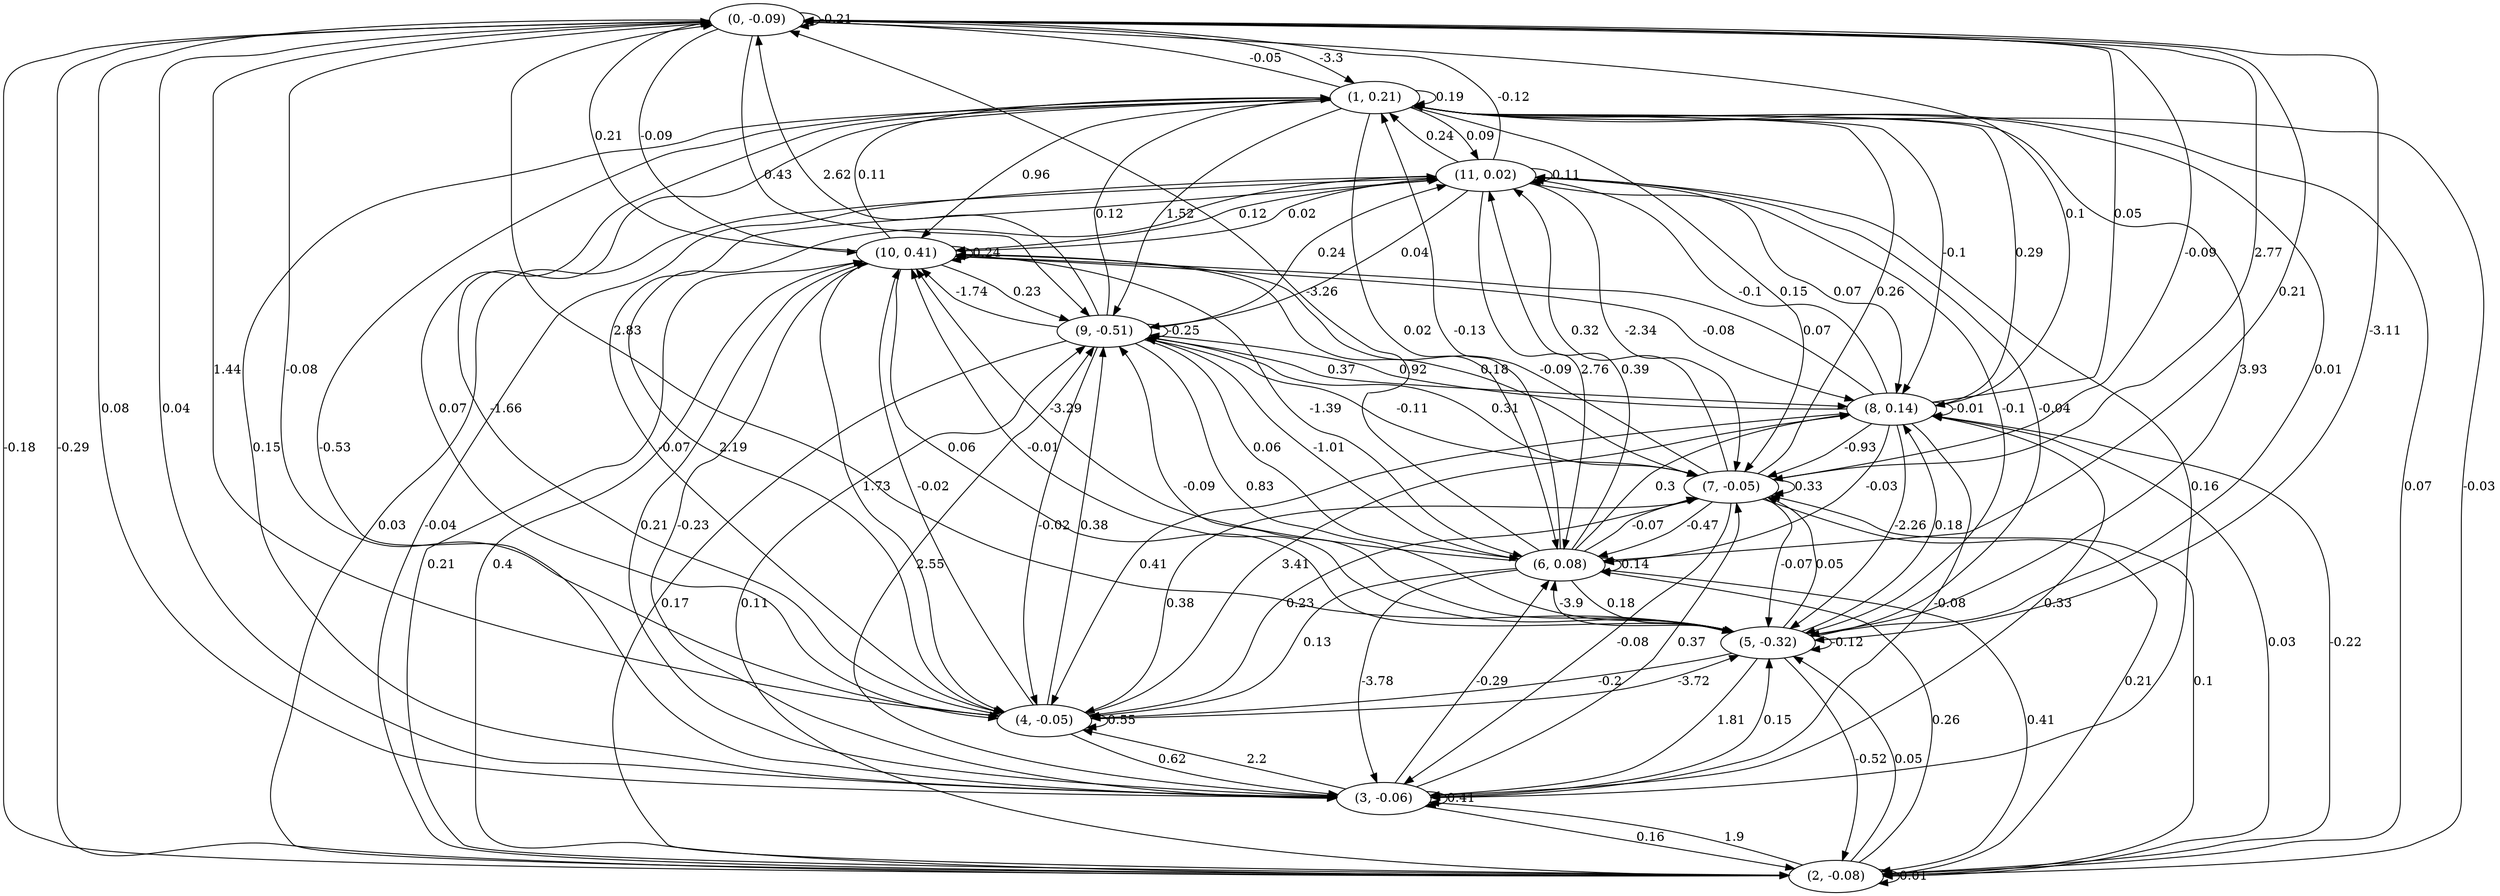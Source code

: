 digraph {
    0 [ label = "(0, -0.09)" ]
    1 [ label = "(1, 0.21)" ]
    2 [ label = "(2, -0.08)" ]
    3 [ label = "(3, -0.06)" ]
    4 [ label = "(4, -0.05)" ]
    5 [ label = "(5, -0.32)" ]
    6 [ label = "(6, 0.08)" ]
    7 [ label = "(7, -0.05)" ]
    8 [ label = "(8, 0.14)" ]
    9 [ label = "(9, -0.51)" ]
    10 [ label = "(10, 0.41)" ]
    11 [ label = "(11, 0.02)" ]
    0 -> 0 [ label = "-0.21" ]
    1 -> 1 [ label = "0.19" ]
    2 -> 2 [ label = "0.01" ]
    3 -> 3 [ label = "0.41" ]
    4 -> 4 [ label = "0.55" ]
    5 -> 5 [ label = "-0.12" ]
    6 -> 6 [ label = "0.14" ]
    7 -> 7 [ label = "0.33" ]
    8 -> 8 [ label = "-0.01" ]
    9 -> 9 [ label = "-0.25" ]
    10 -> 10 [ label = "0.24" ]
    11 -> 11 [ label = "0.11" ]
    1 -> 0 [ label = "-0.05" ]
    2 -> 0 [ label = "-0.29" ]
    3 -> 0 [ label = "0.04" ]
    4 -> 0 [ label = "-0.08" ]
    5 -> 0 [ label = "2.83" ]
    6 -> 0 [ label = "-3.26" ]
    7 -> 0 [ label = "2.77" ]
    8 -> 0 [ label = "0.05" ]
    9 -> 0 [ label = "2.62" ]
    10 -> 0 [ label = "0.21" ]
    11 -> 0 [ label = "-0.12" ]
    0 -> 1 [ label = "-3.3" ]
    2 -> 1 [ label = "-0.03" ]
    3 -> 1 [ label = "-0.53" ]
    4 -> 1 [ label = "-1.66" ]
    5 -> 1 [ label = "0.01" ]
    6 -> 1 [ label = "-0.13" ]
    7 -> 1 [ label = "0.26" ]
    8 -> 1 [ label = "0.29" ]
    9 -> 1 [ label = "0.12" ]
    10 -> 1 [ label = "0.11" ]
    11 -> 1 [ label = "0.24" ]
    0 -> 2 [ label = "-0.18" ]
    1 -> 2 [ label = "0.07" ]
    3 -> 2 [ label = "0.16" ]
    5 -> 2 [ label = "-0.52" ]
    6 -> 2 [ label = "0.41" ]
    7 -> 2 [ label = "0.21" ]
    8 -> 2 [ label = "0.03" ]
    9 -> 2 [ label = "0.17" ]
    10 -> 2 [ label = "0.21" ]
    11 -> 2 [ label = "0.03" ]
    0 -> 3 [ label = "0.08" ]
    1 -> 3 [ label = "0.15" ]
    2 -> 3 [ label = "1.9" ]
    4 -> 3 [ label = "0.62" ]
    5 -> 3 [ label = "1.81" ]
    6 -> 3 [ label = "-3.78" ]
    7 -> 3 [ label = "-0.08" ]
    8 -> 3 [ label = "-0.08" ]
    10 -> 3 [ label = "-0.23" ]
    0 -> 4 [ label = "1.44" ]
    1 -> 4 [ label = "0.07" ]
    3 -> 4 [ label = "2.2" ]
    5 -> 4 [ label = "-0.2" ]
    6 -> 4 [ label = "0.13" ]
    7 -> 4 [ label = "0.38" ]
    8 -> 4 [ label = "0.41" ]
    9 -> 4 [ label = "-0.02" ]
    10 -> 4 [ label = "1.73" ]
    11 -> 4 [ label = "2.19" ]
    0 -> 5 [ label = "-3.11" ]
    1 -> 5 [ label = "3.93" ]
    2 -> 5 [ label = "0.05" ]
    3 -> 5 [ label = "0.15" ]
    4 -> 5 [ label = "-3.72" ]
    6 -> 5 [ label = "0.18" ]
    7 -> 5 [ label = "-0.07" ]
    8 -> 5 [ label = "-2.26" ]
    9 -> 5 [ label = "0.83" ]
    10 -> 5 [ label = "0.06" ]
    11 -> 5 [ label = "-0.1" ]
    0 -> 6 [ label = "0.21" ]
    1 -> 6 [ label = "0.02" ]
    2 -> 6 [ label = "0.26" ]
    3 -> 6 [ label = "-0.29" ]
    5 -> 6 [ label = "-3.9" ]
    7 -> 6 [ label = "-0.47" ]
    8 -> 6 [ label = "-0.03" ]
    9 -> 6 [ label = "0.06" ]
    10 -> 6 [ label = "-1.39" ]
    11 -> 6 [ label = "2.76" ]
    0 -> 7 [ label = "-0.09" ]
    1 -> 7 [ label = "0.15" ]
    2 -> 7 [ label = "0.1" ]
    3 -> 7 [ label = "0.37" ]
    4 -> 7 [ label = "0.23" ]
    5 -> 7 [ label = "0.05" ]
    6 -> 7 [ label = "-0.07" ]
    8 -> 7 [ label = "-0.93" ]
    9 -> 7 [ label = "0.31" ]
    10 -> 7 [ label = "0.18" ]
    11 -> 7 [ label = "-2.34" ]
    0 -> 8 [ label = "0.1" ]
    1 -> 8 [ label = "-0.1" ]
    2 -> 8 [ label = "-0.22" ]
    3 -> 8 [ label = "0.33" ]
    4 -> 8 [ label = "3.41" ]
    5 -> 8 [ label = "0.18" ]
    6 -> 8 [ label = "0.3" ]
    9 -> 8 [ label = "0.37" ]
    10 -> 8 [ label = "-0.08" ]
    11 -> 8 [ label = "0.07" ]
    0 -> 9 [ label = "0.43" ]
    1 -> 9 [ label = "1.52" ]
    2 -> 9 [ label = "0.11" ]
    3 -> 9 [ label = "2.55" ]
    4 -> 9 [ label = "0.38" ]
    5 -> 9 [ label = "-0.09" ]
    6 -> 9 [ label = "-1.01" ]
    7 -> 9 [ label = "-0.11" ]
    8 -> 9 [ label = "0.92" ]
    10 -> 9 [ label = "0.23" ]
    11 -> 9 [ label = "0.04" ]
    0 -> 10 [ label = "-0.09" ]
    1 -> 10 [ label = "0.96" ]
    2 -> 10 [ label = "0.4" ]
    3 -> 10 [ label = "0.21" ]
    4 -> 10 [ label = "-0.02" ]
    5 -> 10 [ label = "-0.01" ]
    6 -> 10 [ label = "-3.29" ]
    7 -> 10 [ label = "-0.09" ]
    8 -> 10 [ label = "0.07" ]
    9 -> 10 [ label = "-1.74" ]
    11 -> 10 [ label = "0.12" ]
    1 -> 11 [ label = "0.09" ]
    2 -> 11 [ label = "-0.04" ]
    3 -> 11 [ label = "0.16" ]
    4 -> 11 [ label = "-0.07" ]
    5 -> 11 [ label = "-0.04" ]
    6 -> 11 [ label = "0.39" ]
    7 -> 11 [ label = "0.32" ]
    8 -> 11 [ label = "-0.1" ]
    9 -> 11 [ label = "0.24" ]
    10 -> 11 [ label = "0.02" ]
}

